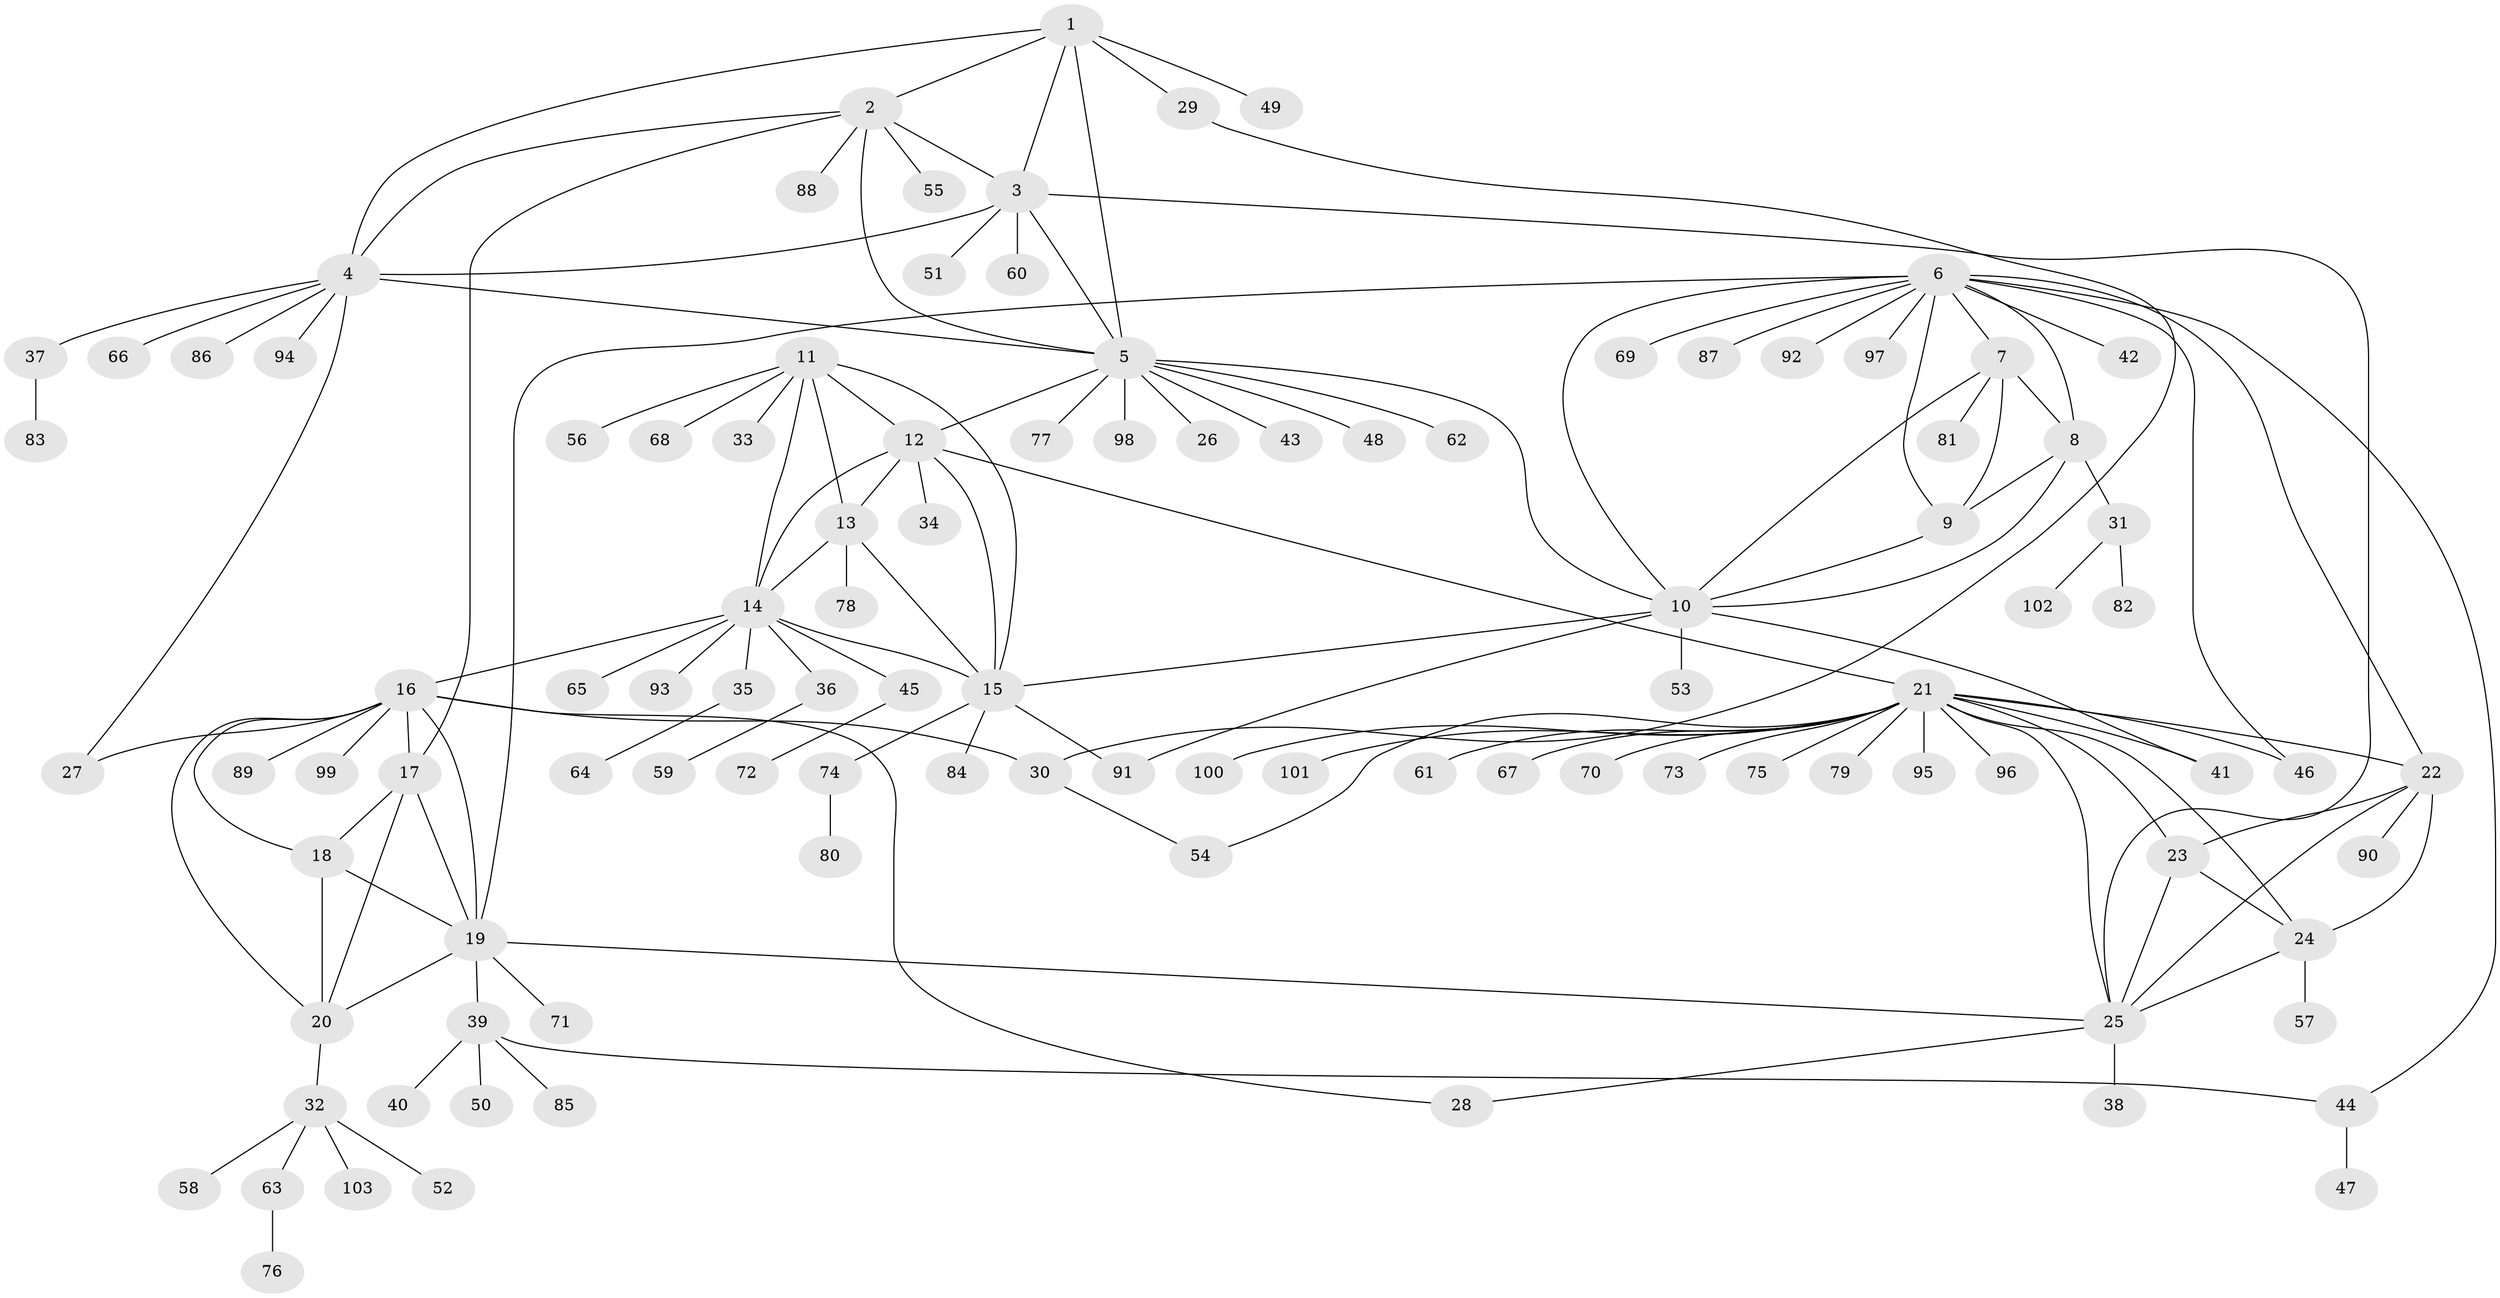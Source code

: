 // Generated by graph-tools (version 1.1) at 2025/02/03/09/25 03:02:46]
// undirected, 103 vertices, 146 edges
graph export_dot {
graph [start="1"]
  node [color=gray90,style=filled];
  1;
  2;
  3;
  4;
  5;
  6;
  7;
  8;
  9;
  10;
  11;
  12;
  13;
  14;
  15;
  16;
  17;
  18;
  19;
  20;
  21;
  22;
  23;
  24;
  25;
  26;
  27;
  28;
  29;
  30;
  31;
  32;
  33;
  34;
  35;
  36;
  37;
  38;
  39;
  40;
  41;
  42;
  43;
  44;
  45;
  46;
  47;
  48;
  49;
  50;
  51;
  52;
  53;
  54;
  55;
  56;
  57;
  58;
  59;
  60;
  61;
  62;
  63;
  64;
  65;
  66;
  67;
  68;
  69;
  70;
  71;
  72;
  73;
  74;
  75;
  76;
  77;
  78;
  79;
  80;
  81;
  82;
  83;
  84;
  85;
  86;
  87;
  88;
  89;
  90;
  91;
  92;
  93;
  94;
  95;
  96;
  97;
  98;
  99;
  100;
  101;
  102;
  103;
  1 -- 2;
  1 -- 3;
  1 -- 4;
  1 -- 5;
  1 -- 29;
  1 -- 49;
  2 -- 3;
  2 -- 4;
  2 -- 5;
  2 -- 17;
  2 -- 55;
  2 -- 88;
  3 -- 4;
  3 -- 5;
  3 -- 25;
  3 -- 51;
  3 -- 60;
  4 -- 5;
  4 -- 27;
  4 -- 37;
  4 -- 66;
  4 -- 86;
  4 -- 94;
  5 -- 10;
  5 -- 12;
  5 -- 26;
  5 -- 43;
  5 -- 48;
  5 -- 62;
  5 -- 77;
  5 -- 98;
  6 -- 7;
  6 -- 8;
  6 -- 9;
  6 -- 10;
  6 -- 19;
  6 -- 22;
  6 -- 42;
  6 -- 44;
  6 -- 46;
  6 -- 69;
  6 -- 87;
  6 -- 92;
  6 -- 97;
  7 -- 8;
  7 -- 9;
  7 -- 10;
  7 -- 81;
  8 -- 9;
  8 -- 10;
  8 -- 31;
  9 -- 10;
  10 -- 15;
  10 -- 41;
  10 -- 53;
  10 -- 91;
  11 -- 12;
  11 -- 13;
  11 -- 14;
  11 -- 15;
  11 -- 33;
  11 -- 56;
  11 -- 68;
  12 -- 13;
  12 -- 14;
  12 -- 15;
  12 -- 21;
  12 -- 34;
  13 -- 14;
  13 -- 15;
  13 -- 78;
  14 -- 15;
  14 -- 16;
  14 -- 35;
  14 -- 36;
  14 -- 45;
  14 -- 65;
  14 -- 93;
  15 -- 74;
  15 -- 84;
  15 -- 91;
  16 -- 17;
  16 -- 18;
  16 -- 19;
  16 -- 20;
  16 -- 27;
  16 -- 28;
  16 -- 30;
  16 -- 89;
  16 -- 99;
  17 -- 18;
  17 -- 19;
  17 -- 20;
  18 -- 19;
  18 -- 20;
  19 -- 20;
  19 -- 25;
  19 -- 39;
  19 -- 71;
  20 -- 32;
  21 -- 22;
  21 -- 23;
  21 -- 24;
  21 -- 25;
  21 -- 41;
  21 -- 46;
  21 -- 54;
  21 -- 61;
  21 -- 67;
  21 -- 70;
  21 -- 73;
  21 -- 75;
  21 -- 79;
  21 -- 95;
  21 -- 96;
  21 -- 100;
  21 -- 101;
  22 -- 23;
  22 -- 24;
  22 -- 25;
  22 -- 90;
  23 -- 24;
  23 -- 25;
  24 -- 25;
  24 -- 57;
  25 -- 28;
  25 -- 38;
  29 -- 30;
  30 -- 54;
  31 -- 82;
  31 -- 102;
  32 -- 52;
  32 -- 58;
  32 -- 63;
  32 -- 103;
  35 -- 64;
  36 -- 59;
  37 -- 83;
  39 -- 40;
  39 -- 44;
  39 -- 50;
  39 -- 85;
  44 -- 47;
  45 -- 72;
  63 -- 76;
  74 -- 80;
}
